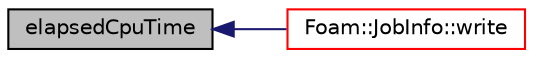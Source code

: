 digraph "elapsedCpuTime"
{
  bgcolor="transparent";
  edge [fontname="Helvetica",fontsize="10",labelfontname="Helvetica",labelfontsize="10"];
  node [fontname="Helvetica",fontsize="10",shape=record];
  rankdir="LR";
  Node1 [label="elapsedCpuTime",height=0.2,width=0.4,color="black", fillcolor="grey75", style="filled", fontcolor="black"];
  Node1 -> Node2 [dir="back",color="midnightblue",fontsize="10",style="solid",fontname="Helvetica"];
  Node2 [label="Foam::JobInfo::write",height=0.2,width=0.4,color="red",URL="$a01220.html#a9ba943a3e5d19bd6cbbeecedbd8aa972"];
}

